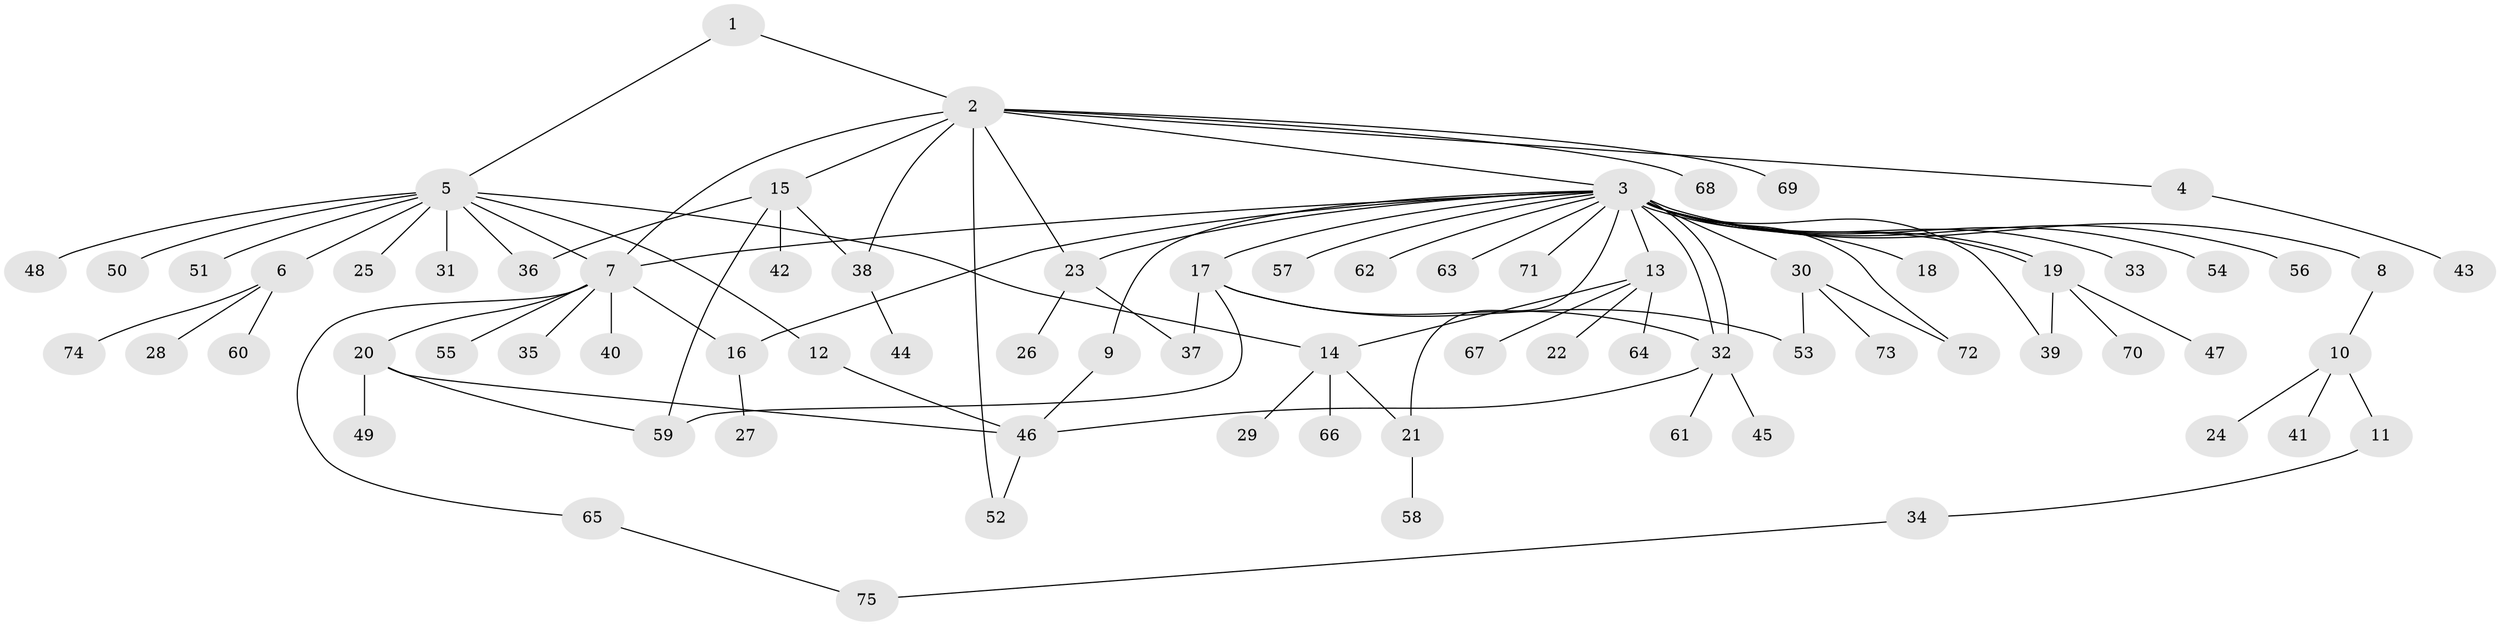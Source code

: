 // Generated by graph-tools (version 1.1) at 2025/26/03/09/25 03:26:05]
// undirected, 75 vertices, 96 edges
graph export_dot {
graph [start="1"]
  node [color=gray90,style=filled];
  1;
  2;
  3;
  4;
  5;
  6;
  7;
  8;
  9;
  10;
  11;
  12;
  13;
  14;
  15;
  16;
  17;
  18;
  19;
  20;
  21;
  22;
  23;
  24;
  25;
  26;
  27;
  28;
  29;
  30;
  31;
  32;
  33;
  34;
  35;
  36;
  37;
  38;
  39;
  40;
  41;
  42;
  43;
  44;
  45;
  46;
  47;
  48;
  49;
  50;
  51;
  52;
  53;
  54;
  55;
  56;
  57;
  58;
  59;
  60;
  61;
  62;
  63;
  64;
  65;
  66;
  67;
  68;
  69;
  70;
  71;
  72;
  73;
  74;
  75;
  1 -- 2;
  1 -- 5;
  2 -- 3;
  2 -- 4;
  2 -- 7;
  2 -- 15;
  2 -- 23;
  2 -- 38;
  2 -- 52;
  2 -- 68;
  2 -- 69;
  3 -- 7;
  3 -- 8;
  3 -- 9;
  3 -- 13;
  3 -- 16;
  3 -- 17;
  3 -- 18;
  3 -- 19;
  3 -- 19;
  3 -- 21;
  3 -- 23;
  3 -- 30;
  3 -- 32;
  3 -- 32;
  3 -- 33;
  3 -- 39;
  3 -- 54;
  3 -- 56;
  3 -- 57;
  3 -- 62;
  3 -- 63;
  3 -- 71;
  3 -- 72;
  4 -- 43;
  5 -- 6;
  5 -- 7;
  5 -- 12;
  5 -- 14;
  5 -- 25;
  5 -- 31;
  5 -- 36;
  5 -- 48;
  5 -- 50;
  5 -- 51;
  6 -- 28;
  6 -- 60;
  6 -- 74;
  7 -- 16;
  7 -- 20;
  7 -- 35;
  7 -- 40;
  7 -- 55;
  7 -- 65;
  8 -- 10;
  9 -- 46;
  10 -- 11;
  10 -- 24;
  10 -- 41;
  11 -- 34;
  12 -- 46;
  13 -- 14;
  13 -- 22;
  13 -- 64;
  13 -- 67;
  14 -- 21;
  14 -- 29;
  14 -- 66;
  15 -- 36;
  15 -- 38;
  15 -- 42;
  15 -- 59;
  16 -- 27;
  17 -- 32;
  17 -- 37;
  17 -- 53;
  17 -- 59;
  19 -- 39;
  19 -- 47;
  19 -- 70;
  20 -- 46;
  20 -- 49;
  20 -- 59;
  21 -- 58;
  23 -- 26;
  23 -- 37;
  30 -- 53;
  30 -- 72;
  30 -- 73;
  32 -- 45;
  32 -- 46;
  32 -- 61;
  34 -- 75;
  38 -- 44;
  46 -- 52;
  65 -- 75;
}

